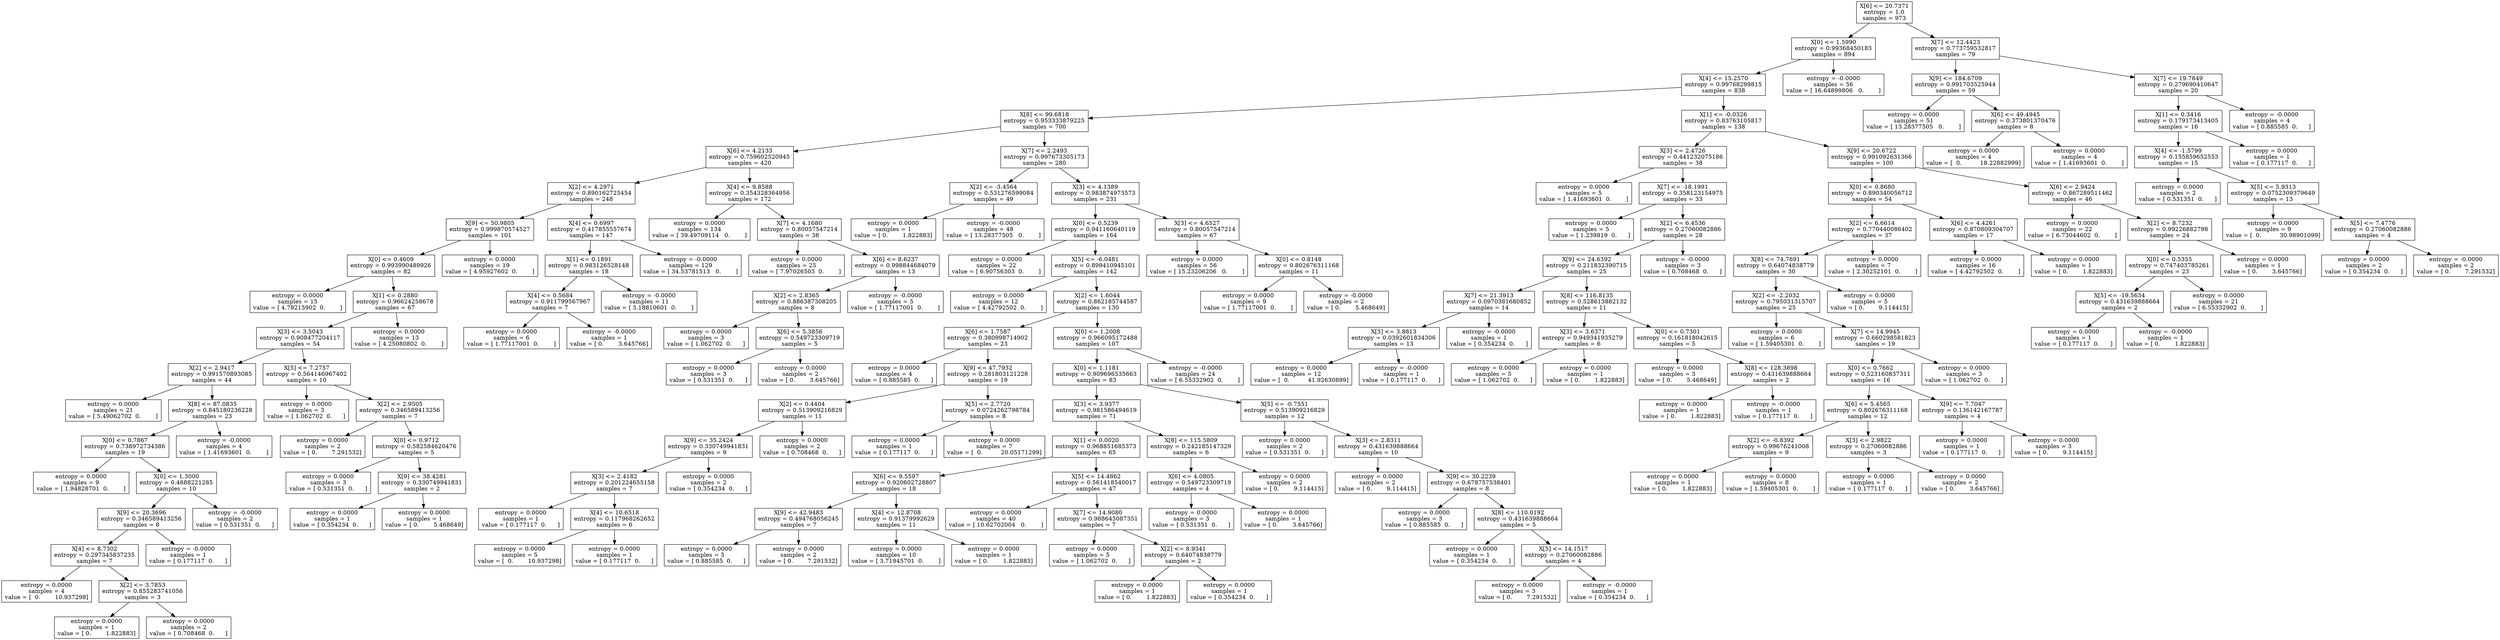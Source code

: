 digraph Tree {
0 [label="X[6] <= 20.7371\nentropy = 1.0\nsamples = 973", shape="box"] ;
1 [label="X[0] <= 1.5990\nentropy = 0.99368450183\nsamples = 894", shape="box"] ;
0 -> 1 ;
2 [label="X[4] <= 15.2570\nentropy = 0.99768299815\nsamples = 838", shape="box"] ;
1 -> 2 ;
3 [label="X[8] <= 99.6818\nentropy = 0.953333879225\nsamples = 700", shape="box"] ;
2 -> 3 ;
4 [label="X[6] <= 4.2133\nentropy = 0.759602520945\nsamples = 420", shape="box"] ;
3 -> 4 ;
5 [label="X[2] <= 4.2971\nentropy = 0.890162725454\nsamples = 248", shape="box"] ;
4 -> 5 ;
6 [label="X[9] <= 50.9805\nentropy = 0.999870574527\nsamples = 101", shape="box"] ;
5 -> 6 ;
7 [label="X[0] <= 0.4609\nentropy = 0.993990489926\nsamples = 82", shape="box"] ;
6 -> 7 ;
8 [label="entropy = 0.0000\nsamples = 15\nvalue = [ 4.78215902  0.        ]", shape="box"] ;
7 -> 8 ;
9 [label="X[1] <= 0.2880\nentropy = 0.96624258678\nsamples = 67", shape="box"] ;
7 -> 9 ;
10 [label="X[3] <= 3.5043\nentropy = 0.908477204117\nsamples = 54", shape="box"] ;
9 -> 10 ;
11 [label="X[2] <= 2.9417\nentropy = 0.991570893085\nsamples = 44", shape="box"] ;
10 -> 11 ;
12 [label="entropy = 0.0000\nsamples = 21\nvalue = [ 5.49062702  0.        ]", shape="box"] ;
11 -> 12 ;
13 [label="X[8] <= 87.0835\nentropy = 0.845180236228\nsamples = 23", shape="box"] ;
11 -> 13 ;
14 [label="X[0] <= 0.7867\nentropy = 0.738972734386\nsamples = 19", shape="box"] ;
13 -> 14 ;
15 [label="entropy = 0.0000\nsamples = 9\nvalue = [ 1.94828701  0.        ]", shape="box"] ;
14 -> 15 ;
16 [label="X[0] <= 1.3000\nentropy = 0.4688221285\nsamples = 10", shape="box"] ;
14 -> 16 ;
17 [label="X[9] <= 20.3696\nentropy = 0.346589413256\nsamples = 8", shape="box"] ;
16 -> 17 ;
18 [label="X[4] <= 8.7302\nentropy = 0.297345837235\nsamples = 7", shape="box"] ;
17 -> 18 ;
19 [label="entropy = 0.0000\nsamples = 4\nvalue = [  0.        10.937298]", shape="box"] ;
18 -> 19 ;
20 [label="X[2] <= 3.7853\nentropy = 0.855283741056\nsamples = 3", shape="box"] ;
18 -> 20 ;
21 [label="entropy = 0.0000\nsamples = 1\nvalue = [ 0.        1.822883]", shape="box"] ;
20 -> 21 ;
22 [label="entropy = 0.0000\nsamples = 2\nvalue = [ 0.708468  0.      ]", shape="box"] ;
20 -> 22 ;
23 [label="entropy = -0.0000\nsamples = 1\nvalue = [ 0.177117  0.      ]", shape="box"] ;
17 -> 23 ;
24 [label="entropy = -0.0000\nsamples = 2\nvalue = [ 0.531351  0.      ]", shape="box"] ;
16 -> 24 ;
25 [label="entropy = -0.0000\nsamples = 4\nvalue = [ 1.41693601  0.        ]", shape="box"] ;
13 -> 25 ;
26 [label="X[5] <= 7.2757\nentropy = 0.564146967402\nsamples = 10", shape="box"] ;
10 -> 26 ;
27 [label="entropy = 0.0000\nsamples = 3\nvalue = [ 1.062702  0.      ]", shape="box"] ;
26 -> 27 ;
28 [label="X[2] <= 2.9505\nentropy = 0.346589413256\nsamples = 7", shape="box"] ;
26 -> 28 ;
29 [label="entropy = 0.0000\nsamples = 2\nvalue = [ 0.        7.291532]", shape="box"] ;
28 -> 29 ;
30 [label="X[0] <= 0.9712\nentropy = 0.582584620476\nsamples = 5", shape="box"] ;
28 -> 30 ;
31 [label="entropy = 0.0000\nsamples = 3\nvalue = [ 0.531351  0.      ]", shape="box"] ;
30 -> 31 ;
32 [label="X[9] <= 38.4281\nentropy = 0.330749941831\nsamples = 2", shape="box"] ;
30 -> 32 ;
33 [label="entropy = 0.0000\nsamples = 1\nvalue = [ 0.354234  0.      ]", shape="box"] ;
32 -> 33 ;
34 [label="entropy = 0.0000\nsamples = 1\nvalue = [ 0.        5.468649]", shape="box"] ;
32 -> 34 ;
35 [label="entropy = 0.0000\nsamples = 13\nvalue = [ 4.25080802  0.        ]", shape="box"] ;
9 -> 35 ;
36 [label="entropy = 0.0000\nsamples = 19\nvalue = [ 4.95927602  0.        ]", shape="box"] ;
6 -> 36 ;
37 [label="X[4] <= 0.6997\nentropy = 0.417855557674\nsamples = 147", shape="box"] ;
5 -> 37 ;
38 [label="X[1] <= 0.1891\nentropy = 0.983126528148\nsamples = 18", shape="box"] ;
37 -> 38 ;
39 [label="X[4] <= 0.5684\nentropy = 0.911799567967\nsamples = 7", shape="box"] ;
38 -> 39 ;
40 [label="entropy = 0.0000\nsamples = 6\nvalue = [ 1.77117001  0.        ]", shape="box"] ;
39 -> 40 ;
41 [label="entropy = -0.0000\nsamples = 1\nvalue = [ 0.        3.645766]", shape="box"] ;
39 -> 41 ;
42 [label="entropy = -0.0000\nsamples = 11\nvalue = [ 3.18810601  0.        ]", shape="box"] ;
38 -> 42 ;
43 [label="entropy = -0.0000\nsamples = 129\nvalue = [ 34.53781513   0.        ]", shape="box"] ;
37 -> 43 ;
44 [label="X[4] <= 9.8588\nentropy = 0.354328364956\nsamples = 172", shape="box"] ;
4 -> 44 ;
45 [label="entropy = 0.0000\nsamples = 134\nvalue = [ 39.49709114   0.        ]", shape="box"] ;
44 -> 45 ;
46 [label="X[7] <= 4.1680\nentropy = 0.80057547214\nsamples = 38", shape="box"] ;
44 -> 46 ;
47 [label="entropy = 0.0000\nsamples = 25\nvalue = [ 7.97026503  0.        ]", shape="box"] ;
46 -> 47 ;
48 [label="X[6] <= 8.6237\nentropy = 0.998844684079\nsamples = 13", shape="box"] ;
46 -> 48 ;
49 [label="X[2] <= 2.8365\nentropy = 0.886387308205\nsamples = 8", shape="box"] ;
48 -> 49 ;
50 [label="entropy = 0.0000\nsamples = 3\nvalue = [ 1.062702  0.      ]", shape="box"] ;
49 -> 50 ;
51 [label="X[6] <= 5.3856\nentropy = 0.549723309719\nsamples = 5", shape="box"] ;
49 -> 51 ;
52 [label="entropy = 0.0000\nsamples = 3\nvalue = [ 0.531351  0.      ]", shape="box"] ;
51 -> 52 ;
53 [label="entropy = 0.0000\nsamples = 2\nvalue = [ 0.        3.645766]", shape="box"] ;
51 -> 53 ;
54 [label="entropy = -0.0000\nsamples = 5\nvalue = [ 1.77117001  0.        ]", shape="box"] ;
48 -> 54 ;
55 [label="X[7] <= 2.2493\nentropy = 0.997673305173\nsamples = 280", shape="box"] ;
3 -> 55 ;
56 [label="X[2] <= -3.4564\nentropy = 0.531276599084\nsamples = 49", shape="box"] ;
55 -> 56 ;
57 [label="entropy = 0.0000\nsamples = 1\nvalue = [ 0.        1.822883]", shape="box"] ;
56 -> 57 ;
58 [label="entropy = -0.0000\nsamples = 48\nvalue = [ 13.28377505   0.        ]", shape="box"] ;
56 -> 58 ;
59 [label="X[3] <= 4.1389\nentropy = 0.983874973573\nsamples = 231", shape="box"] ;
55 -> 59 ;
60 [label="X[0] <= 0.5239\nentropy = 0.941160640119\nsamples = 164", shape="box"] ;
59 -> 60 ;
61 [label="entropy = 0.0000\nsamples = 22\nvalue = [ 6.90756303  0.        ]", shape="box"] ;
60 -> 61 ;
62 [label="X[5] <= -6.0481\nentropy = 0.899410945101\nsamples = 142", shape="box"] ;
60 -> 62 ;
63 [label="entropy = 0.0000\nsamples = 12\nvalue = [ 4.42792502  0.        ]", shape="box"] ;
62 -> 63 ;
64 [label="X[2] <= 1.6044\nentropy = 0.862185744587\nsamples = 130", shape="box"] ;
62 -> 64 ;
65 [label="X[6] <= 1.7587\nentropy = 0.380998714902\nsamples = 23", shape="box"] ;
64 -> 65 ;
66 [label="entropy = 0.0000\nsamples = 4\nvalue = [ 0.885585  0.      ]", shape="box"] ;
65 -> 66 ;
67 [label="X[9] <= 47.7932\nentropy = 0.281803121228\nsamples = 19", shape="box"] ;
65 -> 67 ;
68 [label="X[2] <= 0.4404\nentropy = 0.513909216829\nsamples = 11", shape="box"] ;
67 -> 68 ;
69 [label="X[9] <= 35.2424\nentropy = 0.330749941831\nsamples = 9", shape="box"] ;
68 -> 69 ;
70 [label="X[3] <= 2.4182\nentropy = 0.201224655158\nsamples = 7", shape="box"] ;
69 -> 70 ;
71 [label="entropy = 0.0000\nsamples = 1\nvalue = [ 0.177117  0.      ]", shape="box"] ;
70 -> 71 ;
72 [label="X[4] <= 10.6518\nentropy = 0.117968262652\nsamples = 6", shape="box"] ;
70 -> 72 ;
73 [label="entropy = 0.0000\nsamples = 5\nvalue = [  0.        10.937298]", shape="box"] ;
72 -> 73 ;
74 [label="entropy = 0.0000\nsamples = 1\nvalue = [ 0.177117  0.      ]", shape="box"] ;
72 -> 74 ;
75 [label="entropy = 0.0000\nsamples = 2\nvalue = [ 0.354234  0.      ]", shape="box"] ;
69 -> 75 ;
76 [label="entropy = 0.0000\nsamples = 2\nvalue = [ 0.708468  0.      ]", shape="box"] ;
68 -> 76 ;
77 [label="X[5] <= 2.7720\nentropy = 0.0724262798784\nsamples = 8", shape="box"] ;
67 -> 77 ;
78 [label="entropy = 0.0000\nsamples = 1\nvalue = [ 0.177117  0.      ]", shape="box"] ;
77 -> 78 ;
79 [label="entropy = 0.0000\nsamples = 7\nvalue = [  0.          20.05171299]", shape="box"] ;
77 -> 79 ;
80 [label="X[0] <= 1.2008\nentropy = 0.966095172488\nsamples = 107", shape="box"] ;
64 -> 80 ;
81 [label="X[0] <= 1.1181\nentropy = 0.909696535663\nsamples = 83", shape="box"] ;
80 -> 81 ;
82 [label="X[3] <= 3.9377\nentropy = 0.981586494619\nsamples = 71", shape="box"] ;
81 -> 82 ;
83 [label="X[1] <= 0.0020\nentropy = 0.968851685373\nsamples = 65", shape="box"] ;
82 -> 83 ;
84 [label="X[6] <= 9.5597\nentropy = 0.920602728807\nsamples = 18", shape="box"] ;
83 -> 84 ;
85 [label="X[9] <= 42.9483\nentropy = 0.494768056245\nsamples = 7", shape="box"] ;
84 -> 85 ;
86 [label="entropy = 0.0000\nsamples = 5\nvalue = [ 0.885585  0.      ]", shape="box"] ;
85 -> 86 ;
87 [label="entropy = 0.0000\nsamples = 2\nvalue = [ 0.        7.291532]", shape="box"] ;
85 -> 87 ;
88 [label="X[4] <= 12.8708\nentropy = 0.91379992629\nsamples = 11", shape="box"] ;
84 -> 88 ;
89 [label="entropy = 0.0000\nsamples = 10\nvalue = [ 3.71945701  0.        ]", shape="box"] ;
88 -> 89 ;
90 [label="entropy = 0.0000\nsamples = 1\nvalue = [ 0.        1.822883]", shape="box"] ;
88 -> 90 ;
91 [label="X[5] <= 14.4862\nentropy = 0.561418540017\nsamples = 47", shape="box"] ;
83 -> 91 ;
92 [label="entropy = 0.0000\nsamples = 40\nvalue = [ 10.62702004   0.        ]", shape="box"] ;
91 -> 92 ;
93 [label="X[7] <= 14.9080\nentropy = 0.988645087351\nsamples = 7", shape="box"] ;
91 -> 93 ;
94 [label="entropy = 0.0000\nsamples = 5\nvalue = [ 1.062702  0.      ]", shape="box"] ;
93 -> 94 ;
95 [label="X[2] <= 8.9341\nentropy = 0.64074838779\nsamples = 2", shape="box"] ;
93 -> 95 ;
96 [label="entropy = 0.0000\nsamples = 1\nvalue = [ 0.        1.822883]", shape="box"] ;
95 -> 96 ;
97 [label="entropy = 0.0000\nsamples = 1\nvalue = [ 0.354234  0.      ]", shape="box"] ;
95 -> 97 ;
98 [label="X[8] <= 115.5809\nentropy = 0.242185147329\nsamples = 6", shape="box"] ;
82 -> 98 ;
99 [label="X[6] <= 4.0805\nentropy = 0.549723309719\nsamples = 4", shape="box"] ;
98 -> 99 ;
100 [label="entropy = 0.0000\nsamples = 3\nvalue = [ 0.531351  0.      ]", shape="box"] ;
99 -> 100 ;
101 [label="entropy = 0.0000\nsamples = 1\nvalue = [ 0.        3.645766]", shape="box"] ;
99 -> 101 ;
102 [label="entropy = 0.0000\nsamples = 2\nvalue = [ 0.        9.114415]", shape="box"] ;
98 -> 102 ;
103 [label="X[5] <= -0.7551\nentropy = 0.513909216829\nsamples = 12", shape="box"] ;
81 -> 103 ;
104 [label="entropy = 0.0000\nsamples = 2\nvalue = [ 0.531351  0.      ]", shape="box"] ;
103 -> 104 ;
105 [label="X[3] <= 2.8311\nentropy = 0.431639888664\nsamples = 10", shape="box"] ;
103 -> 105 ;
106 [label="entropy = 0.0000\nsamples = 2\nvalue = [ 0.        9.114415]", shape="box"] ;
105 -> 106 ;
107 [label="X[9] <= 30.2239\nentropy = 0.678757538401\nsamples = 8", shape="box"] ;
105 -> 107 ;
108 [label="entropy = 0.0000\nsamples = 3\nvalue = [ 0.885585  0.      ]", shape="box"] ;
107 -> 108 ;
109 [label="X[8] <= 110.0192\nentropy = 0.431639888664\nsamples = 5", shape="box"] ;
107 -> 109 ;
110 [label="entropy = 0.0000\nsamples = 1\nvalue = [ 0.354234  0.      ]", shape="box"] ;
109 -> 110 ;
111 [label="X[5] <= 14.1517\nentropy = 0.27060082886\nsamples = 4", shape="box"] ;
109 -> 111 ;
112 [label="entropy = 0.0000\nsamples = 3\nvalue = [ 0.        7.291532]", shape="box"] ;
111 -> 112 ;
113 [label="entropy = -0.0000\nsamples = 1\nvalue = [ 0.354234  0.      ]", shape="box"] ;
111 -> 113 ;
114 [label="entropy = -0.0000\nsamples = 24\nvalue = [ 6.55332902  0.        ]", shape="box"] ;
80 -> 114 ;
115 [label="X[3] <= 4.6527\nentropy = 0.80057547214\nsamples = 67", shape="box"] ;
59 -> 115 ;
116 [label="entropy = 0.0000\nsamples = 56\nvalue = [ 15.23206206   0.        ]", shape="box"] ;
115 -> 116 ;
117 [label="X[0] <= 0.8148\nentropy = 0.802676311168\nsamples = 11", shape="box"] ;
115 -> 117 ;
118 [label="entropy = 0.0000\nsamples = 9\nvalue = [ 1.77117001  0.        ]", shape="box"] ;
117 -> 118 ;
119 [label="entropy = -0.0000\nsamples = 2\nvalue = [ 0.        5.468649]", shape="box"] ;
117 -> 119 ;
120 [label="X[1] <= -0.0326\nentropy = 0.83763105817\nsamples = 138", shape="box"] ;
2 -> 120 ;
121 [label="X[3] <= 2.4726\nentropy = 0.441232075186\nsamples = 38", shape="box"] ;
120 -> 121 ;
122 [label="entropy = 0.0000\nsamples = 5\nvalue = [ 1.41693601  0.        ]", shape="box"] ;
121 -> 122 ;
123 [label="X[7] <= -18.1991\nentropy = 0.358123154975\nsamples = 33", shape="box"] ;
121 -> 123 ;
124 [label="entropy = 0.0000\nsamples = 5\nvalue = [ 1.239819  0.      ]", shape="box"] ;
123 -> 124 ;
125 [label="X[2] <= 6.4536\nentropy = 0.27060082886\nsamples = 28", shape="box"] ;
123 -> 125 ;
126 [label="X[9] <= 24.6392\nentropy = 0.211832390715\nsamples = 25", shape="box"] ;
125 -> 126 ;
127 [label="X[7] <= 21.3913\nentropy = 0.0970381680852\nsamples = 14", shape="box"] ;
126 -> 127 ;
128 [label="X[3] <= 3.8813\nentropy = 0.0392601834306\nsamples = 13", shape="box"] ;
127 -> 128 ;
129 [label="entropy = 0.0000\nsamples = 12\nvalue = [  0.          41.92630899]", shape="box"] ;
128 -> 129 ;
130 [label="entropy = -0.0000\nsamples = 1\nvalue = [ 0.177117  0.      ]", shape="box"] ;
128 -> 130 ;
131 [label="entropy = -0.0000\nsamples = 1\nvalue = [ 0.354234  0.      ]", shape="box"] ;
127 -> 131 ;
132 [label="X[8] <= 116.8135\nentropy = 0.528613882132\nsamples = 11", shape="box"] ;
126 -> 132 ;
133 [label="X[3] <= 3.6371\nentropy = 0.949341935279\nsamples = 6", shape="box"] ;
132 -> 133 ;
134 [label="entropy = 0.0000\nsamples = 5\nvalue = [ 1.062702  0.      ]", shape="box"] ;
133 -> 134 ;
135 [label="entropy = 0.0000\nsamples = 1\nvalue = [ 0.        1.822883]", shape="box"] ;
133 -> 135 ;
136 [label="X[0] <= 0.7301\nentropy = 0.161818042615\nsamples = 5", shape="box"] ;
132 -> 136 ;
137 [label="entropy = 0.0000\nsamples = 3\nvalue = [ 0.        5.468649]", shape="box"] ;
136 -> 137 ;
138 [label="X[8] <= 128.3898\nentropy = 0.431639888664\nsamples = 2", shape="box"] ;
136 -> 138 ;
139 [label="entropy = 0.0000\nsamples = 1\nvalue = [ 0.        1.822883]", shape="box"] ;
138 -> 139 ;
140 [label="entropy = -0.0000\nsamples = 1\nvalue = [ 0.177117  0.      ]", shape="box"] ;
138 -> 140 ;
141 [label="entropy = -0.0000\nsamples = 3\nvalue = [ 0.708468  0.      ]", shape="box"] ;
125 -> 141 ;
142 [label="X[9] <= 20.6722\nentropy = 0.991092631366\nsamples = 100", shape="box"] ;
120 -> 142 ;
143 [label="X[0] <= 0.8680\nentropy = 0.890340056712\nsamples = 54", shape="box"] ;
142 -> 143 ;
144 [label="X[2] <= 6.6614\nentropy = 0.770440086402\nsamples = 37", shape="box"] ;
143 -> 144 ;
145 [label="X[8] <= 74.7691\nentropy = 0.64074838779\nsamples = 30", shape="box"] ;
144 -> 145 ;
146 [label="X[2] <= -2.2032\nentropy = 0.795031315707\nsamples = 25", shape="box"] ;
145 -> 146 ;
147 [label="entropy = 0.0000\nsamples = 6\nvalue = [ 1.59405301  0.        ]", shape="box"] ;
146 -> 147 ;
148 [label="X[7] <= 14.9945\nentropy = 0.660298581823\nsamples = 19", shape="box"] ;
146 -> 148 ;
149 [label="X[0] <= 0.7662\nentropy = 0.523160837311\nsamples = 16", shape="box"] ;
148 -> 149 ;
150 [label="X[6] <= 5.4565\nentropy = 0.802676311168\nsamples = 12", shape="box"] ;
149 -> 150 ;
151 [label="X[2] <= -0.8392\nentropy = 0.99676241008\nsamples = 9", shape="box"] ;
150 -> 151 ;
152 [label="entropy = 0.0000\nsamples = 1\nvalue = [ 0.        1.822883]", shape="box"] ;
151 -> 152 ;
153 [label="entropy = 0.0000\nsamples = 8\nvalue = [ 1.59405301  0.        ]", shape="box"] ;
151 -> 153 ;
154 [label="X[3] <= 2.9822\nentropy = 0.27060082886\nsamples = 3", shape="box"] ;
150 -> 154 ;
155 [label="entropy = 0.0000\nsamples = 1\nvalue = [ 0.177117  0.      ]", shape="box"] ;
154 -> 155 ;
156 [label="entropy = 0.0000\nsamples = 2\nvalue = [ 0.        3.645766]", shape="box"] ;
154 -> 156 ;
157 [label="X[9] <= 7.7047\nentropy = 0.136142167787\nsamples = 4", shape="box"] ;
149 -> 157 ;
158 [label="entropy = 0.0000\nsamples = 1\nvalue = [ 0.177117  0.      ]", shape="box"] ;
157 -> 158 ;
159 [label="entropy = 0.0000\nsamples = 3\nvalue = [ 0.        9.114415]", shape="box"] ;
157 -> 159 ;
160 [label="entropy = 0.0000\nsamples = 3\nvalue = [ 1.062702  0.      ]", shape="box"] ;
148 -> 160 ;
161 [label="entropy = 0.0000\nsamples = 5\nvalue = [ 0.        9.114415]", shape="box"] ;
145 -> 161 ;
162 [label="entropy = 0.0000\nsamples = 7\nvalue = [ 2.30252101  0.        ]", shape="box"] ;
144 -> 162 ;
163 [label="X[6] <= 4.4261\nentropy = 0.870809304707\nsamples = 17", shape="box"] ;
143 -> 163 ;
164 [label="entropy = 0.0000\nsamples = 16\nvalue = [ 4.42792502  0.        ]", shape="box"] ;
163 -> 164 ;
165 [label="entropy = 0.0000\nsamples = 1\nvalue = [ 0.        1.822883]", shape="box"] ;
163 -> 165 ;
166 [label="X[6] <= 2.9424\nentropy = 0.867289511462\nsamples = 46", shape="box"] ;
142 -> 166 ;
167 [label="entropy = 0.0000\nsamples = 22\nvalue = [ 6.73044602  0.        ]", shape="box"] ;
166 -> 167 ;
168 [label="X[2] <= 8.7232\nentropy = 0.99226882798\nsamples = 24", shape="box"] ;
166 -> 168 ;
169 [label="X[0] <= 0.5355\nentropy = 0.747403785261\nsamples = 23", shape="box"] ;
168 -> 169 ;
170 [label="X[5] <= -19.5634\nentropy = 0.431639888664\nsamples = 2", shape="box"] ;
169 -> 170 ;
171 [label="entropy = 0.0000\nsamples = 1\nvalue = [ 0.177117  0.      ]", shape="box"] ;
170 -> 171 ;
172 [label="entropy = -0.0000\nsamples = 1\nvalue = [ 0.        1.822883]", shape="box"] ;
170 -> 172 ;
173 [label="entropy = 0.0000\nsamples = 21\nvalue = [ 6.55332902  0.        ]", shape="box"] ;
169 -> 173 ;
174 [label="entropy = 0.0000\nsamples = 1\nvalue = [ 0.        3.645766]", shape="box"] ;
168 -> 174 ;
175 [label="entropy = -0.0000\nsamples = 56\nvalue = [ 16.64899806   0.        ]", shape="box"] ;
1 -> 175 ;
176 [label="X[7] <= 12.4423\nentropy = 0.773759532817\nsamples = 79", shape="box"] ;
0 -> 176 ;
177 [label="X[9] <= 184.6709\nentropy = 0.991703525944\nsamples = 59", shape="box"] ;
176 -> 177 ;
178 [label="entropy = 0.0000\nsamples = 51\nvalue = [ 13.28377505   0.        ]", shape="box"] ;
177 -> 178 ;
179 [label="X[6] <= 49.4945\nentropy = 0.373801370476\nsamples = 8", shape="box"] ;
177 -> 179 ;
180 [label="entropy = 0.0000\nsamples = 4\nvalue = [  0.          18.22882999]", shape="box"] ;
179 -> 180 ;
181 [label="entropy = 0.0000\nsamples = 4\nvalue = [ 1.41693601  0.        ]", shape="box"] ;
179 -> 181 ;
182 [label="X[7] <= 19.7849\nentropy = 0.279690410647\nsamples = 20", shape="box"] ;
176 -> 182 ;
183 [label="X[1] <= 0.3416\nentropy = 0.179173413405\nsamples = 16", shape="box"] ;
182 -> 183 ;
184 [label="X[4] <= -1.5799\nentropy = 0.155859652553\nsamples = 15", shape="box"] ;
183 -> 184 ;
185 [label="entropy = 0.0000\nsamples = 2\nvalue = [ 0.531351  0.      ]", shape="box"] ;
184 -> 185 ;
186 [label="X[5] <= 5.9313\nentropy = 0.0752309379649\nsamples = 13", shape="box"] ;
184 -> 186 ;
187 [label="entropy = 0.0000\nsamples = 9\nvalue = [  0.          30.98901099]", shape="box"] ;
186 -> 187 ;
188 [label="X[5] <= 7.4776\nentropy = 0.27060082886\nsamples = 4", shape="box"] ;
186 -> 188 ;
189 [label="entropy = 0.0000\nsamples = 2\nvalue = [ 0.354234  0.      ]", shape="box"] ;
188 -> 189 ;
190 [label="entropy = -0.0000\nsamples = 2\nvalue = [ 0.        7.291532]", shape="box"] ;
188 -> 190 ;
191 [label="entropy = 0.0000\nsamples = 1\nvalue = [ 0.177117  0.      ]", shape="box"] ;
183 -> 191 ;
192 [label="entropy = -0.0000\nsamples = 4\nvalue = [ 0.885585  0.      ]", shape="box"] ;
182 -> 192 ;
}